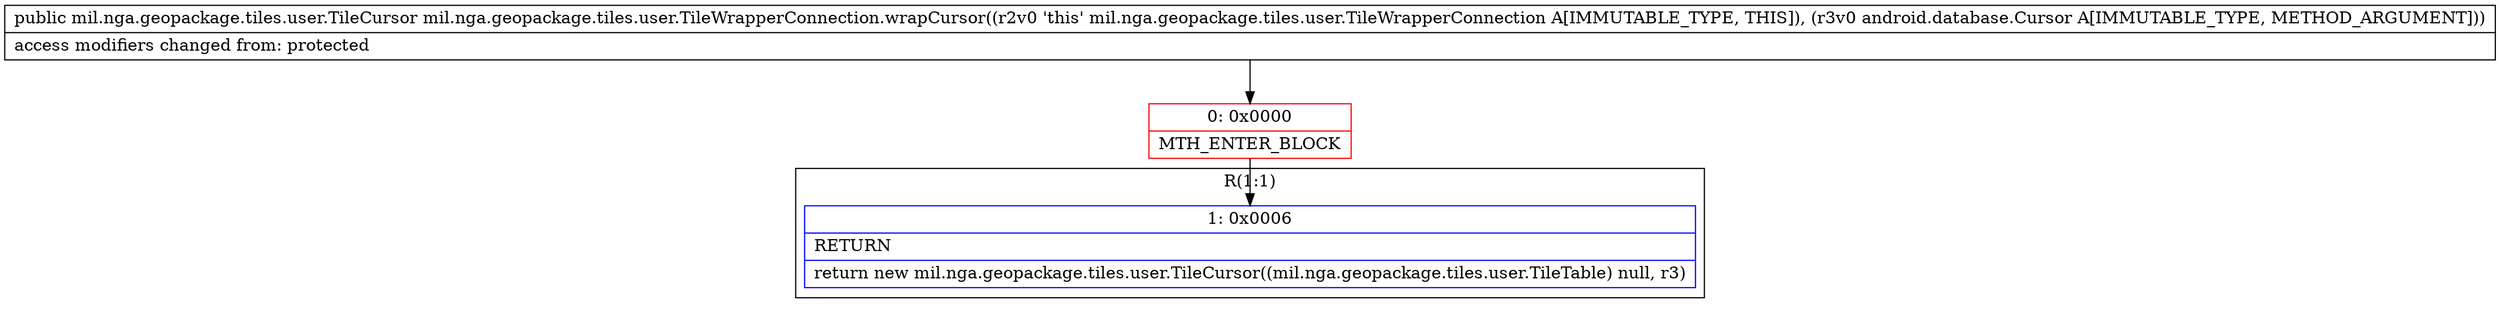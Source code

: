 digraph "CFG formil.nga.geopackage.tiles.user.TileWrapperConnection.wrapCursor(Landroid\/database\/Cursor;)Lmil\/nga\/geopackage\/tiles\/user\/TileCursor;" {
subgraph cluster_Region_824209837 {
label = "R(1:1)";
node [shape=record,color=blue];
Node_1 [shape=record,label="{1\:\ 0x0006|RETURN\l|return new mil.nga.geopackage.tiles.user.TileCursor((mil.nga.geopackage.tiles.user.TileTable) null, r3)\l}"];
}
Node_0 [shape=record,color=red,label="{0\:\ 0x0000|MTH_ENTER_BLOCK\l}"];
MethodNode[shape=record,label="{public mil.nga.geopackage.tiles.user.TileCursor mil.nga.geopackage.tiles.user.TileWrapperConnection.wrapCursor((r2v0 'this' mil.nga.geopackage.tiles.user.TileWrapperConnection A[IMMUTABLE_TYPE, THIS]), (r3v0 android.database.Cursor A[IMMUTABLE_TYPE, METHOD_ARGUMENT]))  | access modifiers changed from: protected\l}"];
MethodNode -> Node_0;
Node_0 -> Node_1;
}

